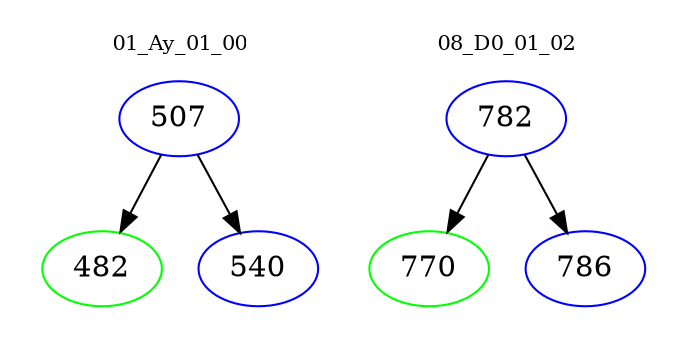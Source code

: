 digraph{
subgraph cluster_0 {
color = white
label = "01_Ay_01_00";
fontsize=10;
T0_507 [label="507", color="blue"]
T0_507 -> T0_482 [color="black"]
T0_482 [label="482", color="green"]
T0_507 -> T0_540 [color="black"]
T0_540 [label="540", color="blue"]
}
subgraph cluster_1 {
color = white
label = "08_D0_01_02";
fontsize=10;
T1_782 [label="782", color="blue"]
T1_782 -> T1_770 [color="black"]
T1_770 [label="770", color="green"]
T1_782 -> T1_786 [color="black"]
T1_786 [label="786", color="blue"]
}
}
